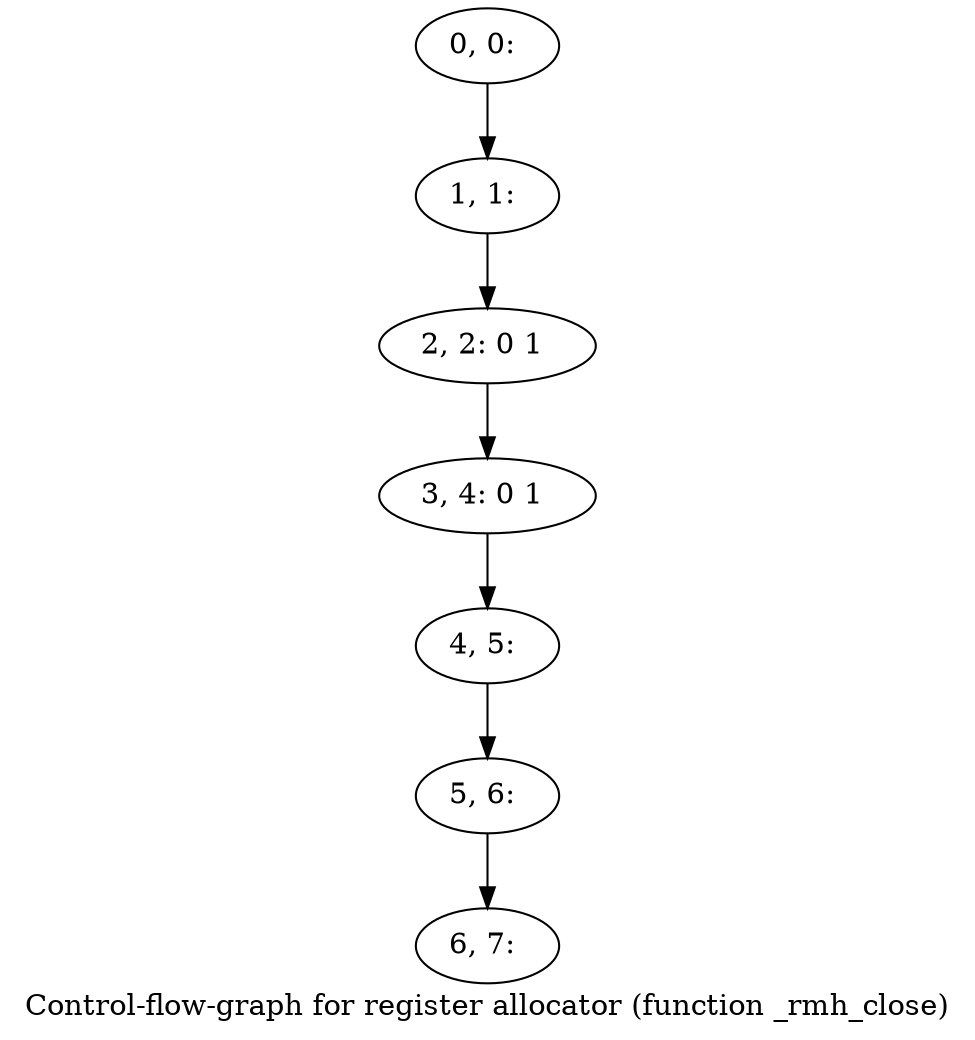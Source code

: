 digraph G {
graph [label="Control-flow-graph for register allocator (function _rmh_close)"]
0[label="0, 0: "];
1[label="1, 1: "];
2[label="2, 2: 0 1 "];
3[label="3, 4: 0 1 "];
4[label="4, 5: "];
5[label="5, 6: "];
6[label="6, 7: "];
0->1 ;
1->2 ;
2->3 ;
3->4 ;
4->5 ;
5->6 ;
}
